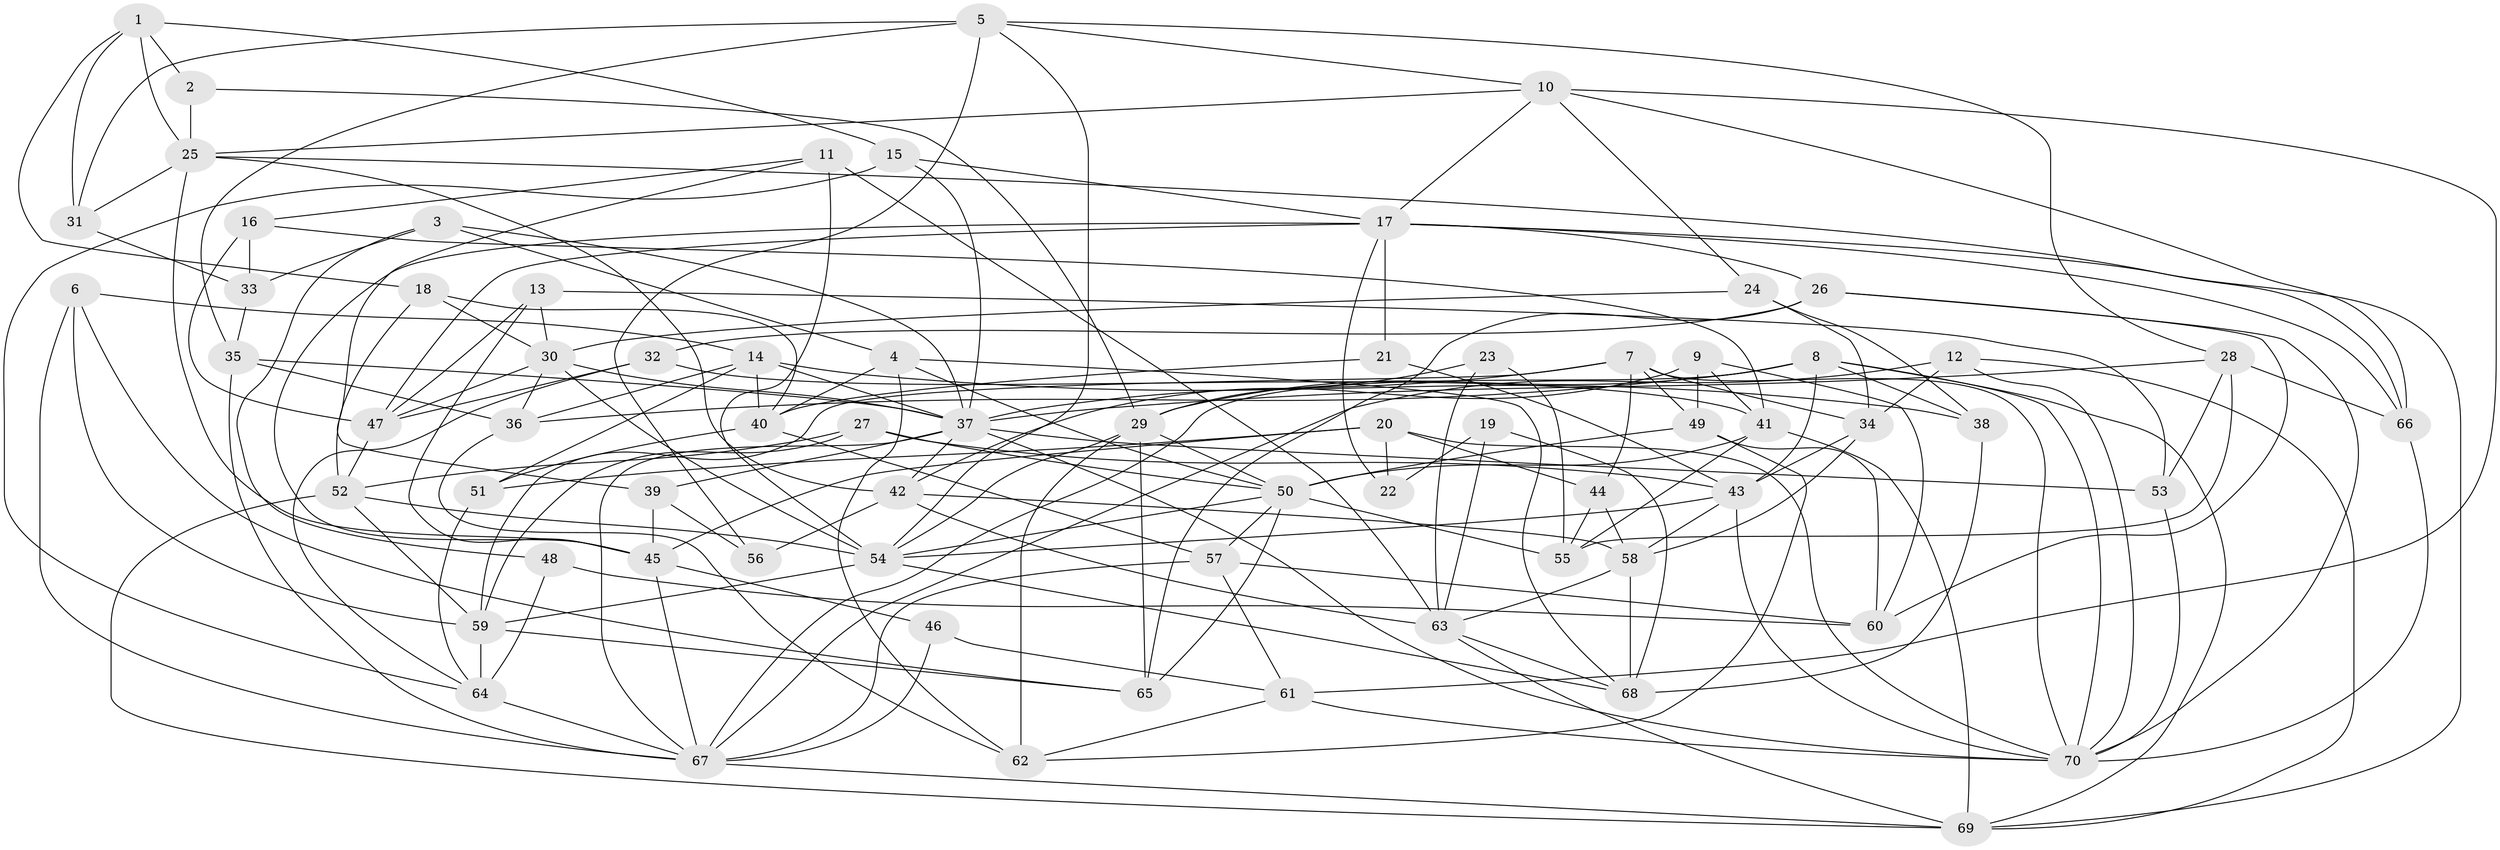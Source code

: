 // original degree distribution, {5: 0.2014388489208633, 3: 0.2949640287769784, 2: 0.10071942446043165, 6: 0.07913669064748201, 4: 0.28776978417266186, 9: 0.007194244604316547, 8: 0.014388489208633094, 7: 0.014388489208633094}
// Generated by graph-tools (version 1.1) at 2025/02/03/09/25 03:02:10]
// undirected, 70 vertices, 187 edges
graph export_dot {
graph [start="1"]
  node [color=gray90,style=filled];
  1;
  2;
  3;
  4;
  5;
  6;
  7;
  8;
  9;
  10;
  11;
  12;
  13;
  14;
  15;
  16;
  17;
  18;
  19;
  20;
  21;
  22;
  23;
  24;
  25;
  26;
  27;
  28;
  29;
  30;
  31;
  32;
  33;
  34;
  35;
  36;
  37;
  38;
  39;
  40;
  41;
  42;
  43;
  44;
  45;
  46;
  47;
  48;
  49;
  50;
  51;
  52;
  53;
  54;
  55;
  56;
  57;
  58;
  59;
  60;
  61;
  62;
  63;
  64;
  65;
  66;
  67;
  68;
  69;
  70;
  1 -- 2 [weight=1.0];
  1 -- 15 [weight=1.0];
  1 -- 18 [weight=1.0];
  1 -- 25 [weight=1.0];
  1 -- 31 [weight=1.0];
  2 -- 25 [weight=1.0];
  2 -- 29 [weight=1.0];
  3 -- 4 [weight=1.0];
  3 -- 33 [weight=1.0];
  3 -- 37 [weight=1.0];
  3 -- 48 [weight=1.0];
  4 -- 40 [weight=2.0];
  4 -- 50 [weight=1.0];
  4 -- 62 [weight=1.0];
  4 -- 68 [weight=1.0];
  5 -- 10 [weight=1.0];
  5 -- 28 [weight=1.0];
  5 -- 31 [weight=1.0];
  5 -- 35 [weight=1.0];
  5 -- 54 [weight=1.0];
  5 -- 56 [weight=2.0];
  6 -- 14 [weight=1.0];
  6 -- 59 [weight=1.0];
  6 -- 65 [weight=1.0];
  6 -- 67 [weight=1.0];
  7 -- 34 [weight=1.0];
  7 -- 37 [weight=1.0];
  7 -- 44 [weight=1.0];
  7 -- 49 [weight=1.0];
  7 -- 59 [weight=1.0];
  7 -- 70 [weight=1.0];
  8 -- 29 [weight=1.0];
  8 -- 36 [weight=1.0];
  8 -- 38 [weight=1.0];
  8 -- 43 [weight=1.0];
  8 -- 67 [weight=1.0];
  8 -- 69 [weight=2.0];
  8 -- 70 [weight=1.0];
  9 -- 41 [weight=1.0];
  9 -- 42 [weight=1.0];
  9 -- 49 [weight=1.0];
  9 -- 60 [weight=1.0];
  10 -- 17 [weight=1.0];
  10 -- 24 [weight=1.0];
  10 -- 25 [weight=1.0];
  10 -- 61 [weight=1.0];
  10 -- 66 [weight=1.0];
  11 -- 16 [weight=1.0];
  11 -- 39 [weight=1.0];
  11 -- 54 [weight=2.0];
  11 -- 63 [weight=2.0];
  12 -- 34 [weight=1.0];
  12 -- 67 [weight=2.0];
  12 -- 69 [weight=1.0];
  12 -- 70 [weight=1.0];
  13 -- 30 [weight=1.0];
  13 -- 45 [weight=1.0];
  13 -- 47 [weight=1.0];
  13 -- 53 [weight=1.0];
  14 -- 36 [weight=1.0];
  14 -- 37 [weight=1.0];
  14 -- 38 [weight=1.0];
  14 -- 40 [weight=1.0];
  14 -- 51 [weight=2.0];
  15 -- 17 [weight=1.0];
  15 -- 37 [weight=1.0];
  15 -- 64 [weight=1.0];
  16 -- 33 [weight=2.0];
  16 -- 41 [weight=1.0];
  16 -- 47 [weight=1.0];
  17 -- 21 [weight=1.0];
  17 -- 22 [weight=2.0];
  17 -- 26 [weight=2.0];
  17 -- 45 [weight=1.0];
  17 -- 47 [weight=1.0];
  17 -- 66 [weight=1.0];
  17 -- 69 [weight=1.0];
  18 -- 30 [weight=1.0];
  18 -- 40 [weight=1.0];
  18 -- 52 [weight=1.0];
  19 -- 22 [weight=1.0];
  19 -- 63 [weight=1.0];
  19 -- 68 [weight=2.0];
  20 -- 22 [weight=1.0];
  20 -- 44 [weight=1.0];
  20 -- 45 [weight=1.0];
  20 -- 51 [weight=1.0];
  20 -- 70 [weight=1.0];
  21 -- 40 [weight=1.0];
  21 -- 43 [weight=1.0];
  23 -- 29 [weight=1.0];
  23 -- 55 [weight=1.0];
  23 -- 63 [weight=1.0];
  24 -- 30 [weight=1.0];
  24 -- 34 [weight=1.0];
  24 -- 38 [weight=1.0];
  25 -- 31 [weight=1.0];
  25 -- 42 [weight=1.0];
  25 -- 45 [weight=1.0];
  25 -- 66 [weight=1.0];
  26 -- 32 [weight=1.0];
  26 -- 60 [weight=1.0];
  26 -- 65 [weight=2.0];
  26 -- 70 [weight=1.0];
  27 -- 43 [weight=1.0];
  27 -- 50 [weight=1.0];
  27 -- 52 [weight=2.0];
  27 -- 59 [weight=1.0];
  28 -- 37 [weight=1.0];
  28 -- 53 [weight=1.0];
  28 -- 55 [weight=2.0];
  28 -- 66 [weight=1.0];
  29 -- 50 [weight=1.0];
  29 -- 54 [weight=1.0];
  29 -- 62 [weight=1.0];
  29 -- 65 [weight=1.0];
  30 -- 36 [weight=1.0];
  30 -- 37 [weight=1.0];
  30 -- 47 [weight=1.0];
  30 -- 54 [weight=1.0];
  31 -- 33 [weight=2.0];
  32 -- 41 [weight=1.0];
  32 -- 47 [weight=1.0];
  32 -- 64 [weight=1.0];
  33 -- 35 [weight=1.0];
  34 -- 43 [weight=1.0];
  34 -- 58 [weight=1.0];
  35 -- 36 [weight=1.0];
  35 -- 37 [weight=1.0];
  35 -- 67 [weight=1.0];
  36 -- 62 [weight=1.0];
  37 -- 39 [weight=2.0];
  37 -- 42 [weight=1.0];
  37 -- 53 [weight=1.0];
  37 -- 67 [weight=1.0];
  37 -- 70 [weight=1.0];
  38 -- 68 [weight=1.0];
  39 -- 45 [weight=1.0];
  39 -- 56 [weight=1.0];
  40 -- 51 [weight=1.0];
  40 -- 57 [weight=1.0];
  41 -- 50 [weight=1.0];
  41 -- 55 [weight=1.0];
  41 -- 69 [weight=1.0];
  42 -- 56 [weight=1.0];
  42 -- 58 [weight=1.0];
  42 -- 63 [weight=1.0];
  43 -- 54 [weight=1.0];
  43 -- 58 [weight=1.0];
  43 -- 70 [weight=1.0];
  44 -- 55 [weight=1.0];
  44 -- 58 [weight=1.0];
  45 -- 46 [weight=1.0];
  45 -- 67 [weight=1.0];
  46 -- 61 [weight=1.0];
  46 -- 67 [weight=1.0];
  47 -- 52 [weight=1.0];
  48 -- 60 [weight=1.0];
  48 -- 64 [weight=2.0];
  49 -- 50 [weight=2.0];
  49 -- 60 [weight=1.0];
  49 -- 62 [weight=1.0];
  50 -- 54 [weight=1.0];
  50 -- 55 [weight=1.0];
  50 -- 57 [weight=1.0];
  50 -- 65 [weight=1.0];
  51 -- 64 [weight=1.0];
  52 -- 54 [weight=1.0];
  52 -- 59 [weight=1.0];
  52 -- 69 [weight=2.0];
  53 -- 70 [weight=1.0];
  54 -- 59 [weight=1.0];
  54 -- 68 [weight=1.0];
  57 -- 60 [weight=1.0];
  57 -- 61 [weight=1.0];
  57 -- 67 [weight=1.0];
  58 -- 63 [weight=2.0];
  58 -- 68 [weight=1.0];
  59 -- 64 [weight=1.0];
  59 -- 65 [weight=1.0];
  61 -- 62 [weight=1.0];
  61 -- 70 [weight=1.0];
  63 -- 68 [weight=1.0];
  63 -- 69 [weight=1.0];
  64 -- 67 [weight=1.0];
  66 -- 70 [weight=1.0];
  67 -- 69 [weight=1.0];
}
